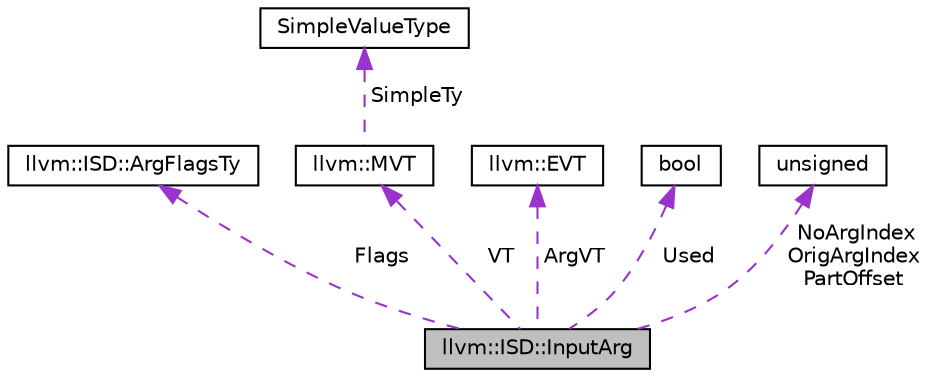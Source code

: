 digraph "llvm::ISD::InputArg"
{
 // LATEX_PDF_SIZE
  bgcolor="transparent";
  edge [fontname="Helvetica",fontsize="10",labelfontname="Helvetica",labelfontsize="10"];
  node [fontname="Helvetica",fontsize="10",shape="box"];
  Node1 [label="llvm::ISD::InputArg",height=0.2,width=0.4,color="black", fillcolor="grey75", style="filled", fontcolor="black",tooltip="InputArg - This struct carries flags and type information about a single incoming (formal) argument o..."];
  Node2 -> Node1 [dir="back",color="darkorchid3",fontsize="10",style="dashed",label=" Flags" ,fontname="Helvetica"];
  Node2 [label="llvm::ISD::ArgFlagsTy",height=0.2,width=0.4,color="black",URL="$structllvm_1_1ISD_1_1ArgFlagsTy.html",tooltip=" "];
  Node3 -> Node1 [dir="back",color="darkorchid3",fontsize="10",style="dashed",label=" VT" ,fontname="Helvetica"];
  Node3 [label="llvm::MVT",height=0.2,width=0.4,color="black",URL="$classllvm_1_1MVT.html",tooltip="Machine Value Type."];
  Node4 -> Node3 [dir="back",color="darkorchid3",fontsize="10",style="dashed",label=" SimpleTy" ,fontname="Helvetica"];
  Node4 [label="SimpleValueType",height=0.2,width=0.4,color="black",tooltip=" "];
  Node5 -> Node1 [dir="back",color="darkorchid3",fontsize="10",style="dashed",label=" ArgVT" ,fontname="Helvetica"];
  Node5 [label="llvm::EVT",height=0.2,width=0.4,color="black",URL="$structllvm_1_1EVT.html",tooltip="Extended Value Type."];
  Node6 -> Node1 [dir="back",color="darkorchid3",fontsize="10",style="dashed",label=" Used" ,fontname="Helvetica"];
  Node6 [label="bool",height=0.2,width=0.4,color="black",URL="$classbool.html",tooltip=" "];
  Node7 -> Node1 [dir="back",color="darkorchid3",fontsize="10",style="dashed",label=" NoArgIndex\nOrigArgIndex\nPartOffset" ,fontname="Helvetica"];
  Node7 [label="unsigned",height=0.2,width=0.4,color="black",URL="$classunsigned.html",tooltip=" "];
}

